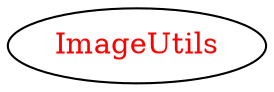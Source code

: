 digraph dependencyGraph {
 concentrate=true;
 ranksep="2.0";
 rankdir="LR"; 
 splines="ortho";
"ImageUtils" [fontcolor="red"];
}